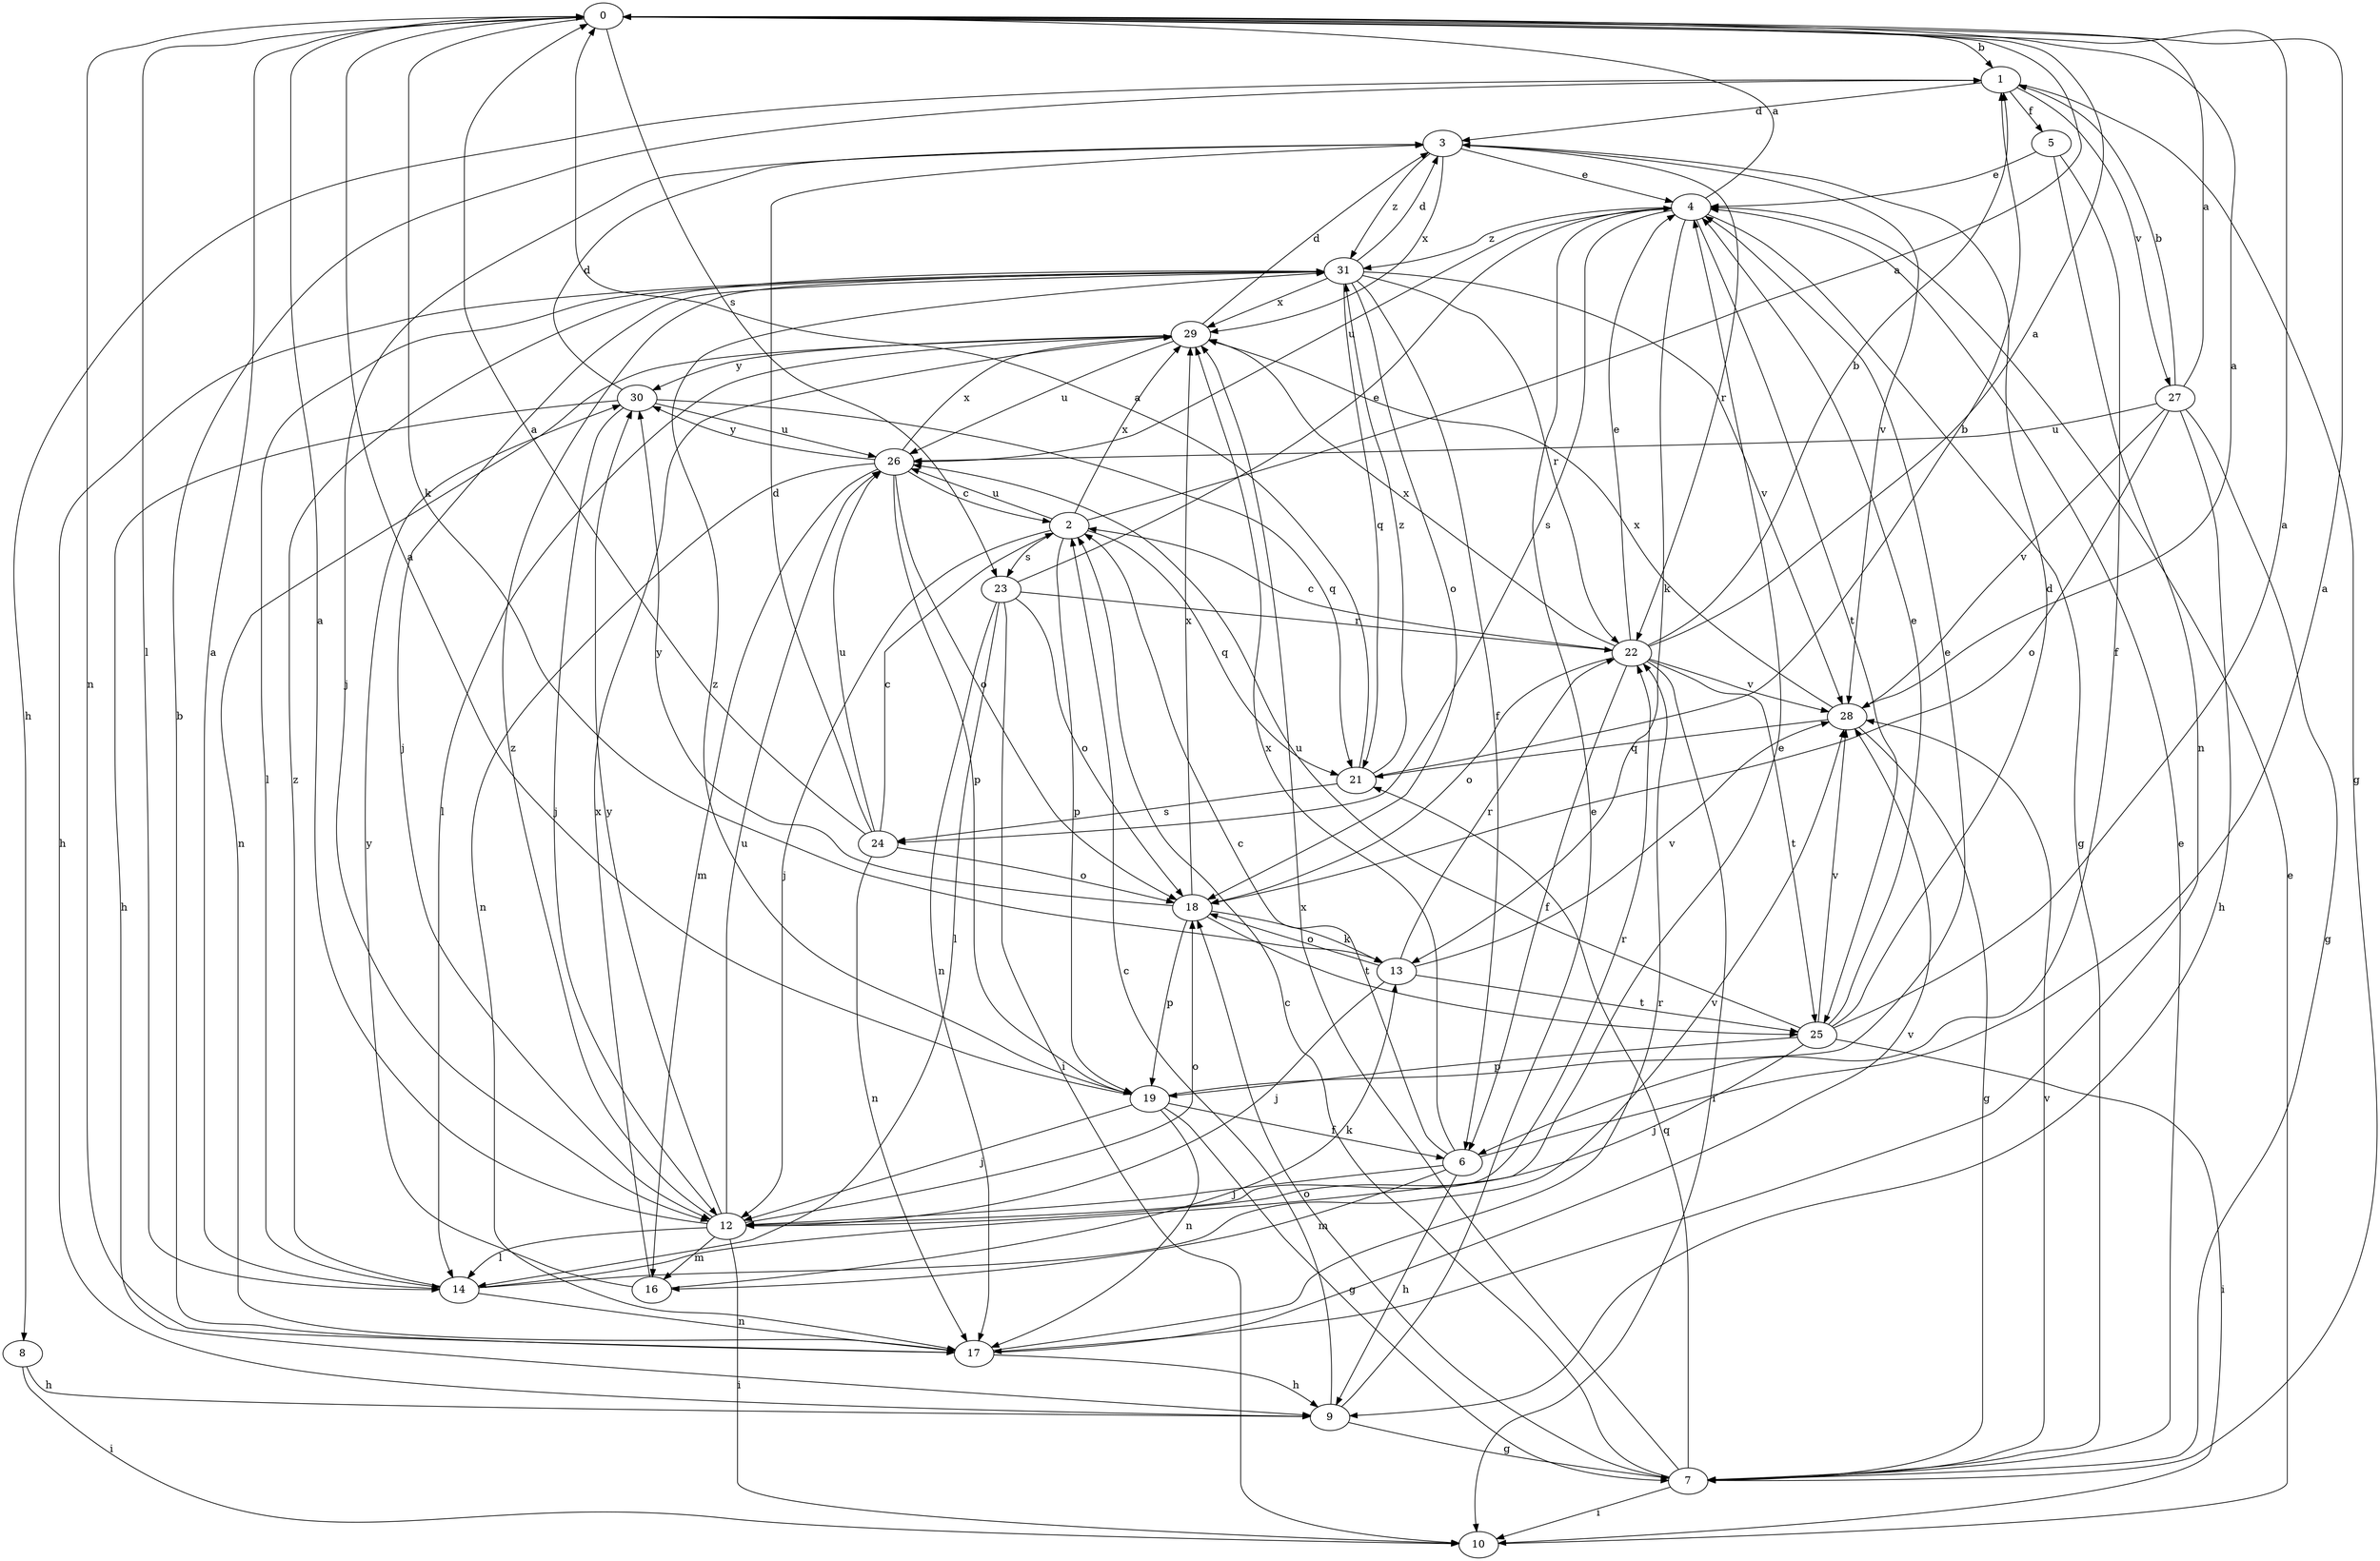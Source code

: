 strict digraph  {
0;
1;
2;
3;
4;
5;
6;
7;
8;
9;
10;
12;
13;
14;
16;
17;
18;
19;
21;
22;
23;
24;
25;
26;
27;
28;
29;
30;
31;
0 -> 1  [label=b];
0 -> 13  [label=k];
0 -> 14  [label=l];
0 -> 17  [label=n];
0 -> 23  [label=s];
1 -> 3  [label=d];
1 -> 5  [label=f];
1 -> 7  [label=g];
1 -> 8  [label=h];
1 -> 27  [label=v];
2 -> 0  [label=a];
2 -> 12  [label=j];
2 -> 19  [label=p];
2 -> 21  [label=q];
2 -> 23  [label=s];
2 -> 26  [label=u];
2 -> 29  [label=x];
3 -> 4  [label=e];
3 -> 12  [label=j];
3 -> 22  [label=r];
3 -> 28  [label=v];
3 -> 29  [label=x];
3 -> 31  [label=z];
4 -> 0  [label=a];
4 -> 7  [label=g];
4 -> 13  [label=k];
4 -> 24  [label=s];
4 -> 25  [label=t];
4 -> 26  [label=u];
4 -> 31  [label=z];
5 -> 4  [label=e];
5 -> 6  [label=f];
5 -> 17  [label=n];
6 -> 0  [label=a];
6 -> 2  [label=c];
6 -> 9  [label=h];
6 -> 12  [label=j];
6 -> 16  [label=m];
6 -> 29  [label=x];
7 -> 2  [label=c];
7 -> 4  [label=e];
7 -> 10  [label=i];
7 -> 18  [label=o];
7 -> 21  [label=q];
7 -> 28  [label=v];
7 -> 29  [label=x];
8 -> 9  [label=h];
8 -> 10  [label=i];
9 -> 2  [label=c];
9 -> 4  [label=e];
9 -> 7  [label=g];
10 -> 4  [label=e];
12 -> 0  [label=a];
12 -> 10  [label=i];
12 -> 14  [label=l];
12 -> 16  [label=m];
12 -> 18  [label=o];
12 -> 22  [label=r];
12 -> 26  [label=u];
12 -> 30  [label=y];
12 -> 31  [label=z];
13 -> 12  [label=j];
13 -> 18  [label=o];
13 -> 22  [label=r];
13 -> 25  [label=t];
13 -> 28  [label=v];
14 -> 0  [label=a];
14 -> 4  [label=e];
14 -> 17  [label=n];
14 -> 28  [label=v];
14 -> 31  [label=z];
16 -> 13  [label=k];
16 -> 29  [label=x];
16 -> 30  [label=y];
17 -> 1  [label=b];
17 -> 9  [label=h];
17 -> 22  [label=r];
17 -> 28  [label=v];
18 -> 13  [label=k];
18 -> 19  [label=p];
18 -> 25  [label=t];
18 -> 29  [label=x];
18 -> 30  [label=y];
19 -> 0  [label=a];
19 -> 4  [label=e];
19 -> 6  [label=f];
19 -> 7  [label=g];
19 -> 12  [label=j];
19 -> 17  [label=n];
19 -> 31  [label=z];
21 -> 0  [label=a];
21 -> 1  [label=b];
21 -> 24  [label=s];
21 -> 31  [label=z];
22 -> 0  [label=a];
22 -> 1  [label=b];
22 -> 2  [label=c];
22 -> 4  [label=e];
22 -> 6  [label=f];
22 -> 10  [label=i];
22 -> 18  [label=o];
22 -> 25  [label=t];
22 -> 28  [label=v];
22 -> 29  [label=x];
23 -> 4  [label=e];
23 -> 10  [label=i];
23 -> 14  [label=l];
23 -> 17  [label=n];
23 -> 18  [label=o];
23 -> 22  [label=r];
24 -> 0  [label=a];
24 -> 2  [label=c];
24 -> 3  [label=d];
24 -> 17  [label=n];
24 -> 18  [label=o];
24 -> 26  [label=u];
25 -> 0  [label=a];
25 -> 3  [label=d];
25 -> 4  [label=e];
25 -> 10  [label=i];
25 -> 12  [label=j];
25 -> 19  [label=p];
25 -> 26  [label=u];
25 -> 28  [label=v];
26 -> 2  [label=c];
26 -> 16  [label=m];
26 -> 17  [label=n];
26 -> 18  [label=o];
26 -> 19  [label=p];
26 -> 29  [label=x];
26 -> 30  [label=y];
27 -> 0  [label=a];
27 -> 1  [label=b];
27 -> 7  [label=g];
27 -> 9  [label=h];
27 -> 18  [label=o];
27 -> 26  [label=u];
27 -> 28  [label=v];
28 -> 0  [label=a];
28 -> 7  [label=g];
28 -> 21  [label=q];
28 -> 29  [label=x];
29 -> 3  [label=d];
29 -> 14  [label=l];
29 -> 17  [label=n];
29 -> 26  [label=u];
29 -> 30  [label=y];
30 -> 3  [label=d];
30 -> 9  [label=h];
30 -> 12  [label=j];
30 -> 21  [label=q];
30 -> 26  [label=u];
31 -> 3  [label=d];
31 -> 6  [label=f];
31 -> 9  [label=h];
31 -> 12  [label=j];
31 -> 14  [label=l];
31 -> 18  [label=o];
31 -> 21  [label=q];
31 -> 22  [label=r];
31 -> 28  [label=v];
31 -> 29  [label=x];
}
